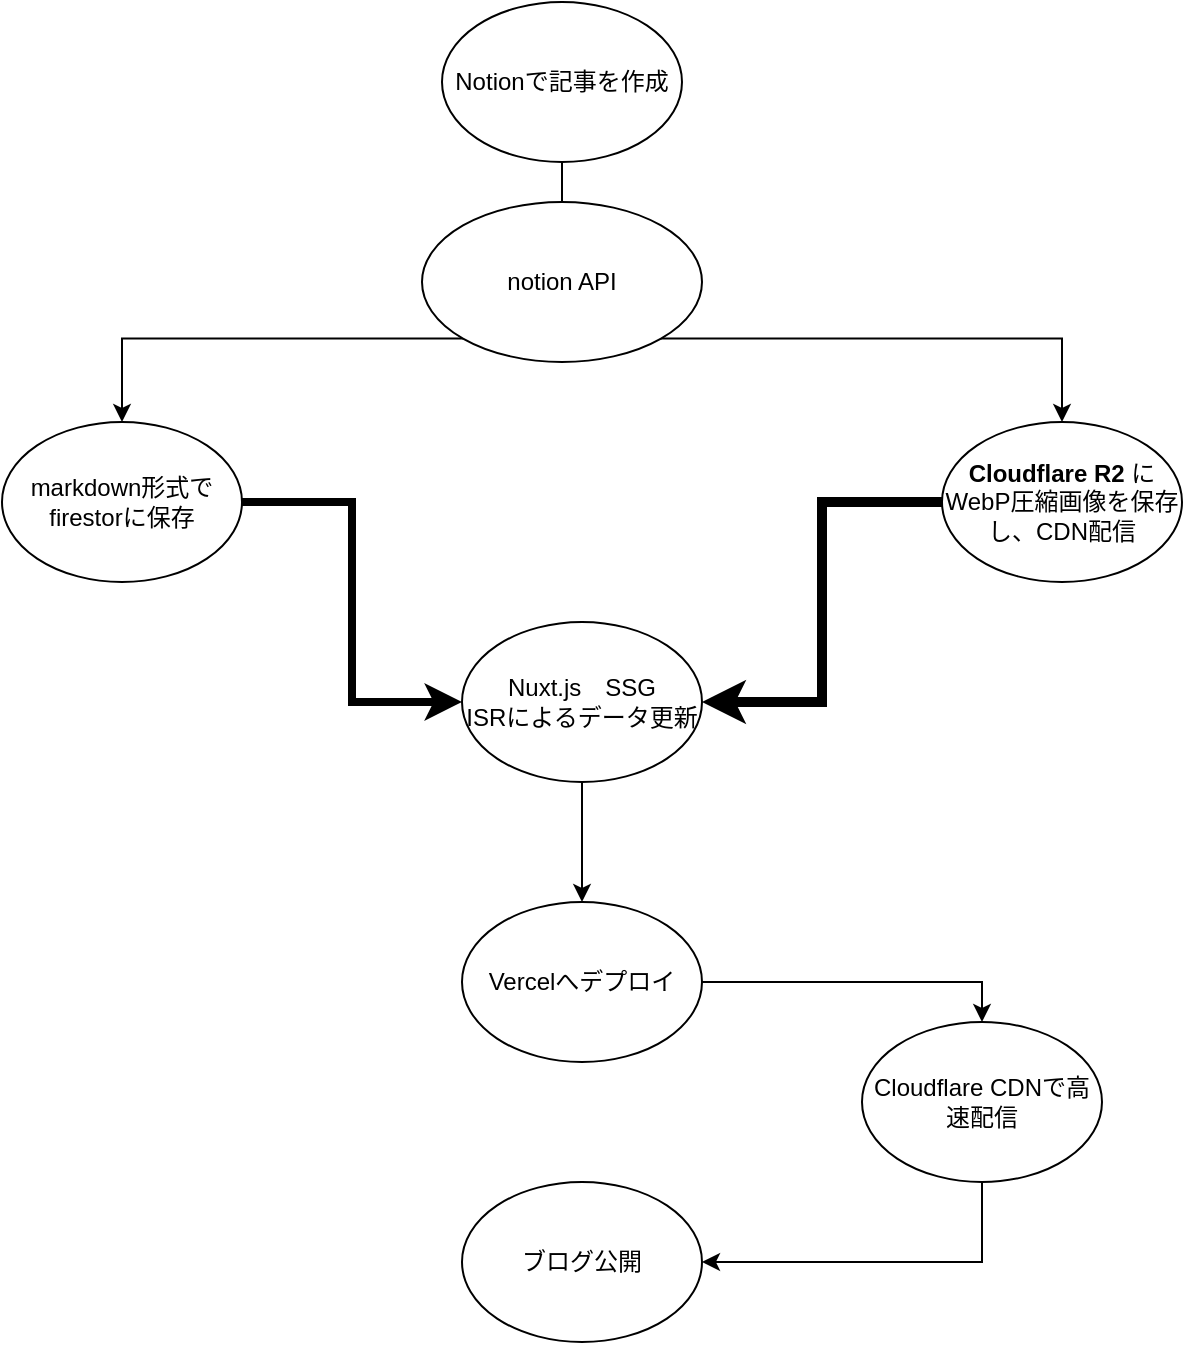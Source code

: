 <mxfile version="24.7.17">
  <diagram name="ページ1" id="Hkw-euW6tqf3gjv0p-xE">
    <mxGraphModel dx="1098" dy="820" grid="1" gridSize="10" guides="1" tooltips="1" connect="1" arrows="1" fold="1" page="1" pageScale="1" pageWidth="827" pageHeight="1169" math="0" shadow="0">
      <root>
        <mxCell id="0" />
        <mxCell id="1" parent="0" />
        <mxCell id="DyoTEFL-eM_Kp29VHEA4-4" style="edgeStyle=orthogonalEdgeStyle;rounded=0;orthogonalLoop=1;jettySize=auto;html=1;exitX=0.5;exitY=1;exitDx=0;exitDy=0;" parent="1" source="DyoTEFL-eM_Kp29VHEA4-2" edge="1">
          <mxGeometry relative="1" as="geometry">
            <mxPoint x="380" y="250" as="targetPoint" />
          </mxGeometry>
        </mxCell>
        <mxCell id="DyoTEFL-eM_Kp29VHEA4-2" value="Notionで記事を作成" style="ellipse;whiteSpace=wrap;html=1;" parent="1" vertex="1">
          <mxGeometry x="330" y="90" width="120" height="80" as="geometry" />
        </mxCell>
        <mxCell id="DyoTEFL-eM_Kp29VHEA4-7" style="edgeStyle=orthogonalEdgeStyle;rounded=0;orthogonalLoop=1;jettySize=auto;html=1;exitX=0;exitY=1;exitDx=0;exitDy=0;" parent="1" source="DyoTEFL-eM_Kp29VHEA4-5" target="DyoTEFL-eM_Kp29VHEA4-8" edge="1">
          <mxGeometry relative="1" as="geometry">
            <mxPoint x="160" y="390" as="targetPoint" />
          </mxGeometry>
        </mxCell>
        <mxCell id="DyoTEFL-eM_Kp29VHEA4-13" style="edgeStyle=orthogonalEdgeStyle;rounded=0;orthogonalLoop=1;jettySize=auto;html=1;exitX=1;exitY=1;exitDx=0;exitDy=0;" parent="1" source="DyoTEFL-eM_Kp29VHEA4-5" target="DyoTEFL-eM_Kp29VHEA4-14" edge="1">
          <mxGeometry relative="1" as="geometry">
            <mxPoint x="640" y="480" as="targetPoint" />
          </mxGeometry>
        </mxCell>
        <mxCell id="DyoTEFL-eM_Kp29VHEA4-5" value="notion API" style="ellipse;whiteSpace=wrap;html=1;" parent="1" vertex="1">
          <mxGeometry x="320" y="190" width="140" height="80" as="geometry" />
        </mxCell>
        <mxCell id="DyoTEFL-eM_Kp29VHEA4-16" style="edgeStyle=orthogonalEdgeStyle;rounded=0;orthogonalLoop=1;jettySize=auto;html=1;entryX=0;entryY=0.5;entryDx=0;entryDy=0;strokeWidth=4;" parent="1" source="DyoTEFL-eM_Kp29VHEA4-8" target="DyoTEFL-eM_Kp29VHEA4-15" edge="1">
          <mxGeometry relative="1" as="geometry" />
        </mxCell>
        <mxCell id="DyoTEFL-eM_Kp29VHEA4-8" value="markdown形式で&lt;div&gt;firestorに保存&lt;/div&gt;" style="ellipse;whiteSpace=wrap;html=1;" parent="1" vertex="1">
          <mxGeometry x="110" y="300" width="120" height="80" as="geometry" />
        </mxCell>
        <mxCell id="DyoTEFL-eM_Kp29VHEA4-17" style="edgeStyle=orthogonalEdgeStyle;rounded=0;orthogonalLoop=1;jettySize=auto;html=1;entryX=1;entryY=0.5;entryDx=0;entryDy=0;strokeColor=none;strokeWidth=4;" parent="1" source="DyoTEFL-eM_Kp29VHEA4-14" target="DyoTEFL-eM_Kp29VHEA4-15" edge="1">
          <mxGeometry relative="1" as="geometry" />
        </mxCell>
        <mxCell id="DyoTEFL-eM_Kp29VHEA4-18" style="edgeStyle=orthogonalEdgeStyle;rounded=0;orthogonalLoop=1;jettySize=auto;html=1;entryX=1;entryY=0.5;entryDx=0;entryDy=0;strokeWidth=5;" parent="1" source="DyoTEFL-eM_Kp29VHEA4-14" target="DyoTEFL-eM_Kp29VHEA4-15" edge="1">
          <mxGeometry relative="1" as="geometry" />
        </mxCell>
        <mxCell id="DyoTEFL-eM_Kp29VHEA4-14" value="&lt;strong data-end=&quot;399&quot; data-start=&quot;382&quot;&gt;Cloudflare R2&lt;/strong&gt; にWebP圧縮画像を保存し、CDN配信" style="ellipse;whiteSpace=wrap;html=1;" parent="1" vertex="1">
          <mxGeometry x="580" y="300" width="120" height="80" as="geometry" />
        </mxCell>
        <mxCell id="DyoTEFL-eM_Kp29VHEA4-20" style="edgeStyle=orthogonalEdgeStyle;rounded=0;orthogonalLoop=1;jettySize=auto;html=1;entryX=0.5;entryY=0;entryDx=0;entryDy=0;" parent="1" source="DyoTEFL-eM_Kp29VHEA4-15" target="DyoTEFL-eM_Kp29VHEA4-19" edge="1">
          <mxGeometry relative="1" as="geometry" />
        </mxCell>
        <mxCell id="DyoTEFL-eM_Kp29VHEA4-15" value="Nuxt.js　SSG&lt;div&gt;ISRによるデータ更新&lt;br&gt;&lt;/div&gt;" style="ellipse;whiteSpace=wrap;html=1;" parent="1" vertex="1">
          <mxGeometry x="340" y="400" width="120" height="80" as="geometry" />
        </mxCell>
        <mxCell id="DyoTEFL-eM_Kp29VHEA4-21" style="edgeStyle=orthogonalEdgeStyle;rounded=0;orthogonalLoop=1;jettySize=auto;html=1;exitX=1;exitY=0.5;exitDx=0;exitDy=0;entryX=0.5;entryY=0;entryDx=0;entryDy=0;" parent="1" source="DyoTEFL-eM_Kp29VHEA4-19" target="DyoTEFL-eM_Kp29VHEA4-22" edge="1">
          <mxGeometry relative="1" as="geometry">
            <mxPoint x="530" y="760" as="targetPoint" />
          </mxGeometry>
        </mxCell>
        <mxCell id="DyoTEFL-eM_Kp29VHEA4-19" value="Vercelへデプロイ" style="ellipse;whiteSpace=wrap;html=1;" parent="1" vertex="1">
          <mxGeometry x="340" y="540" width="120" height="80" as="geometry" />
        </mxCell>
        <mxCell id="DyoTEFL-eM_Kp29VHEA4-23" style="edgeStyle=orthogonalEdgeStyle;rounded=0;orthogonalLoop=1;jettySize=auto;html=1;exitX=0.5;exitY=1;exitDx=0;exitDy=0;" parent="1" source="DyoTEFL-eM_Kp29VHEA4-22" target="DyoTEFL-eM_Kp29VHEA4-24" edge="1">
          <mxGeometry relative="1" as="geometry">
            <mxPoint x="400" y="890" as="targetPoint" />
          </mxGeometry>
        </mxCell>
        <mxCell id="DyoTEFL-eM_Kp29VHEA4-22" value="Cloudflare CDNで高速配信" style="ellipse;whiteSpace=wrap;html=1;" parent="1" vertex="1">
          <mxGeometry x="540" y="600" width="120" height="80" as="geometry" />
        </mxCell>
        <mxCell id="DyoTEFL-eM_Kp29VHEA4-24" value="ブログ公開" style="ellipse;whiteSpace=wrap;html=1;" parent="1" vertex="1">
          <mxGeometry x="340" y="680" width="120" height="80" as="geometry" />
        </mxCell>
      </root>
    </mxGraphModel>
  </diagram>
</mxfile>
